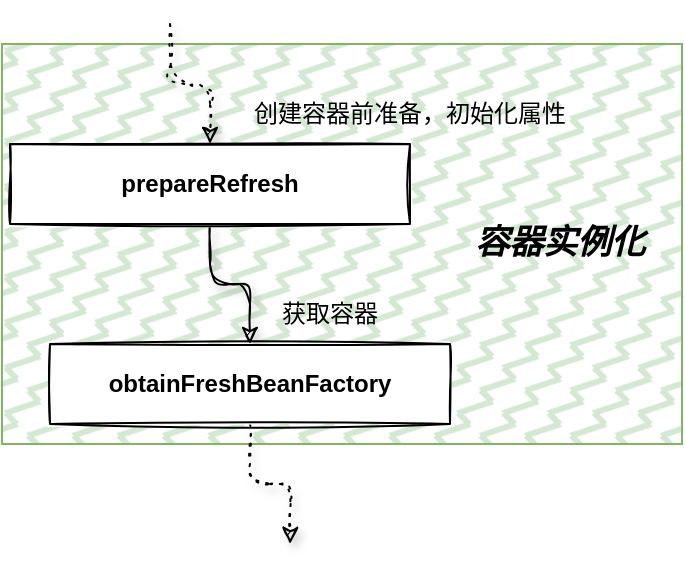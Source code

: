 <mxfile version="20.8.20" type="github"><diagram name="第 1 页" id="iqlMl0wmlH5SdkSsl21b"><mxGraphModel dx="683" dy="364" grid="1" gridSize="10" guides="1" tooltips="1" connect="1" arrows="1" fold="1" page="1" pageScale="1" pageWidth="827" pageHeight="1169" math="0" shadow="0"><root><mxCell id="0"/><mxCell id="1" parent="0"/><mxCell id="pWfocdxztDSID4WqnlSQ-2" value="" style="verticalLabelPosition=bottom;verticalAlign=top;html=1;shape=mxgraph.basic.polygon;polyCoords=[[0.25,0],[0.75,0],[1,0],[1,1],[0.74,1],[0.25,1],[0,1],[0,0]];polyline=0;rounded=0;shadow=0;glass=0;labelBackgroundColor=none;labelBorderColor=none;fillStyle=zigzag-line;fillColor=#d5e8d4;strokeColor=#82b366;strokeWidth=1;" parent="1" vertex="1"><mxGeometry x="40" y="130" width="340" height="200" as="geometry"/></mxCell><mxCell id="-Pm3HfS8WUa2qpfIAWIM-27" style="edgeStyle=orthogonalEdgeStyle;rounded=1;orthogonalLoop=1;jettySize=auto;html=1;exitX=0.5;exitY=1;exitDx=0;exitDy=0;fontColor=#000000;labelBackgroundColor=none;sketch=1;curveFitting=1;jiggle=2;shadow=1;strokeWidth=1;dashed=1;dashPattern=1 4;" parent="1" target="-Pm3HfS8WUa2qpfIAWIM-2" edge="1"><mxGeometry relative="1" as="geometry"><mxPoint x="124" y="120" as="sourcePoint"/></mxGeometry></mxCell><mxCell id="-Pm3HfS8WUa2qpfIAWIM-28" style="edgeStyle=orthogonalEdgeStyle;rounded=1;sketch=1;orthogonalLoop=1;jettySize=auto;html=1;exitX=0.5;exitY=1;exitDx=0;exitDy=0;entryX=0.5;entryY=0;entryDx=0;entryDy=0;shadow=1;labelBackgroundColor=none;fontColor=#000000;strokeWidth=1;" parent="1" source="-Pm3HfS8WUa2qpfIAWIM-2" target="-Pm3HfS8WUa2qpfIAWIM-4" edge="1"><mxGeometry relative="1" as="geometry"/></mxCell><mxCell id="-Pm3HfS8WUa2qpfIAWIM-2" value="prepareRefresh" style="rounded=0;whiteSpace=wrap;html=1;sketch=1;fontStyle=1;strokeWidth=1;" parent="1" vertex="1"><mxGeometry x="44" y="180" width="200" height="40" as="geometry"/></mxCell><mxCell id="-Pm3HfS8WUa2qpfIAWIM-29" style="edgeStyle=orthogonalEdgeStyle;rounded=1;sketch=1;orthogonalLoop=1;jettySize=auto;html=1;exitX=0.5;exitY=1;exitDx=0;exitDy=0;entryX=0.5;entryY=0;entryDx=0;entryDy=0;shadow=1;labelBackgroundColor=none;fontColor=#000000;strokeWidth=1;dashed=1;dashPattern=1 4;" parent="1" source="-Pm3HfS8WUa2qpfIAWIM-4" edge="1"><mxGeometry relative="1" as="geometry"><mxPoint x="184" y="380" as="targetPoint"/></mxGeometry></mxCell><mxCell id="-Pm3HfS8WUa2qpfIAWIM-4" value="obtainFreshBeanFactory" style="rounded=0;whiteSpace=wrap;html=1;sketch=1;fontStyle=1;strokeWidth=1;" parent="1" vertex="1"><mxGeometry x="64" y="280" width="200" height="40" as="geometry"/></mxCell><mxCell id="-Pm3HfS8WUa2qpfIAWIM-39" value="获取容器" style="text;html=1;strokeColor=none;fillColor=none;align=center;verticalAlign=middle;whiteSpace=wrap;rounded=0;fontColor=#000000;strokeWidth=1;" parent="1" vertex="1"><mxGeometry x="174" y="250" width="60" height="30" as="geometry"/></mxCell><mxCell id="-Pm3HfS8WUa2qpfIAWIM-40" value="创建容器前准备，初始化属性" style="text;html=1;strokeColor=none;fillColor=none;align=center;verticalAlign=middle;whiteSpace=wrap;rounded=0;fontColor=#000000;fontStyle=0;strokeWidth=1;" parent="1" vertex="1"><mxGeometry x="159" y="150" width="170" height="30" as="geometry"/></mxCell><mxCell id="bGt8v3WfayrR1c1Faz1l-1" value="容器实例化" style="text;html=1;strokeColor=none;fillColor=none;align=center;verticalAlign=middle;whiteSpace=wrap;rounded=0;fontColor=#000000;fontStyle=3;fontSize=17;strokeWidth=1;" parent="1" vertex="1"><mxGeometry x="269" y="215" width="100" height="30" as="geometry"/></mxCell></root></mxGraphModel></diagram></mxfile>